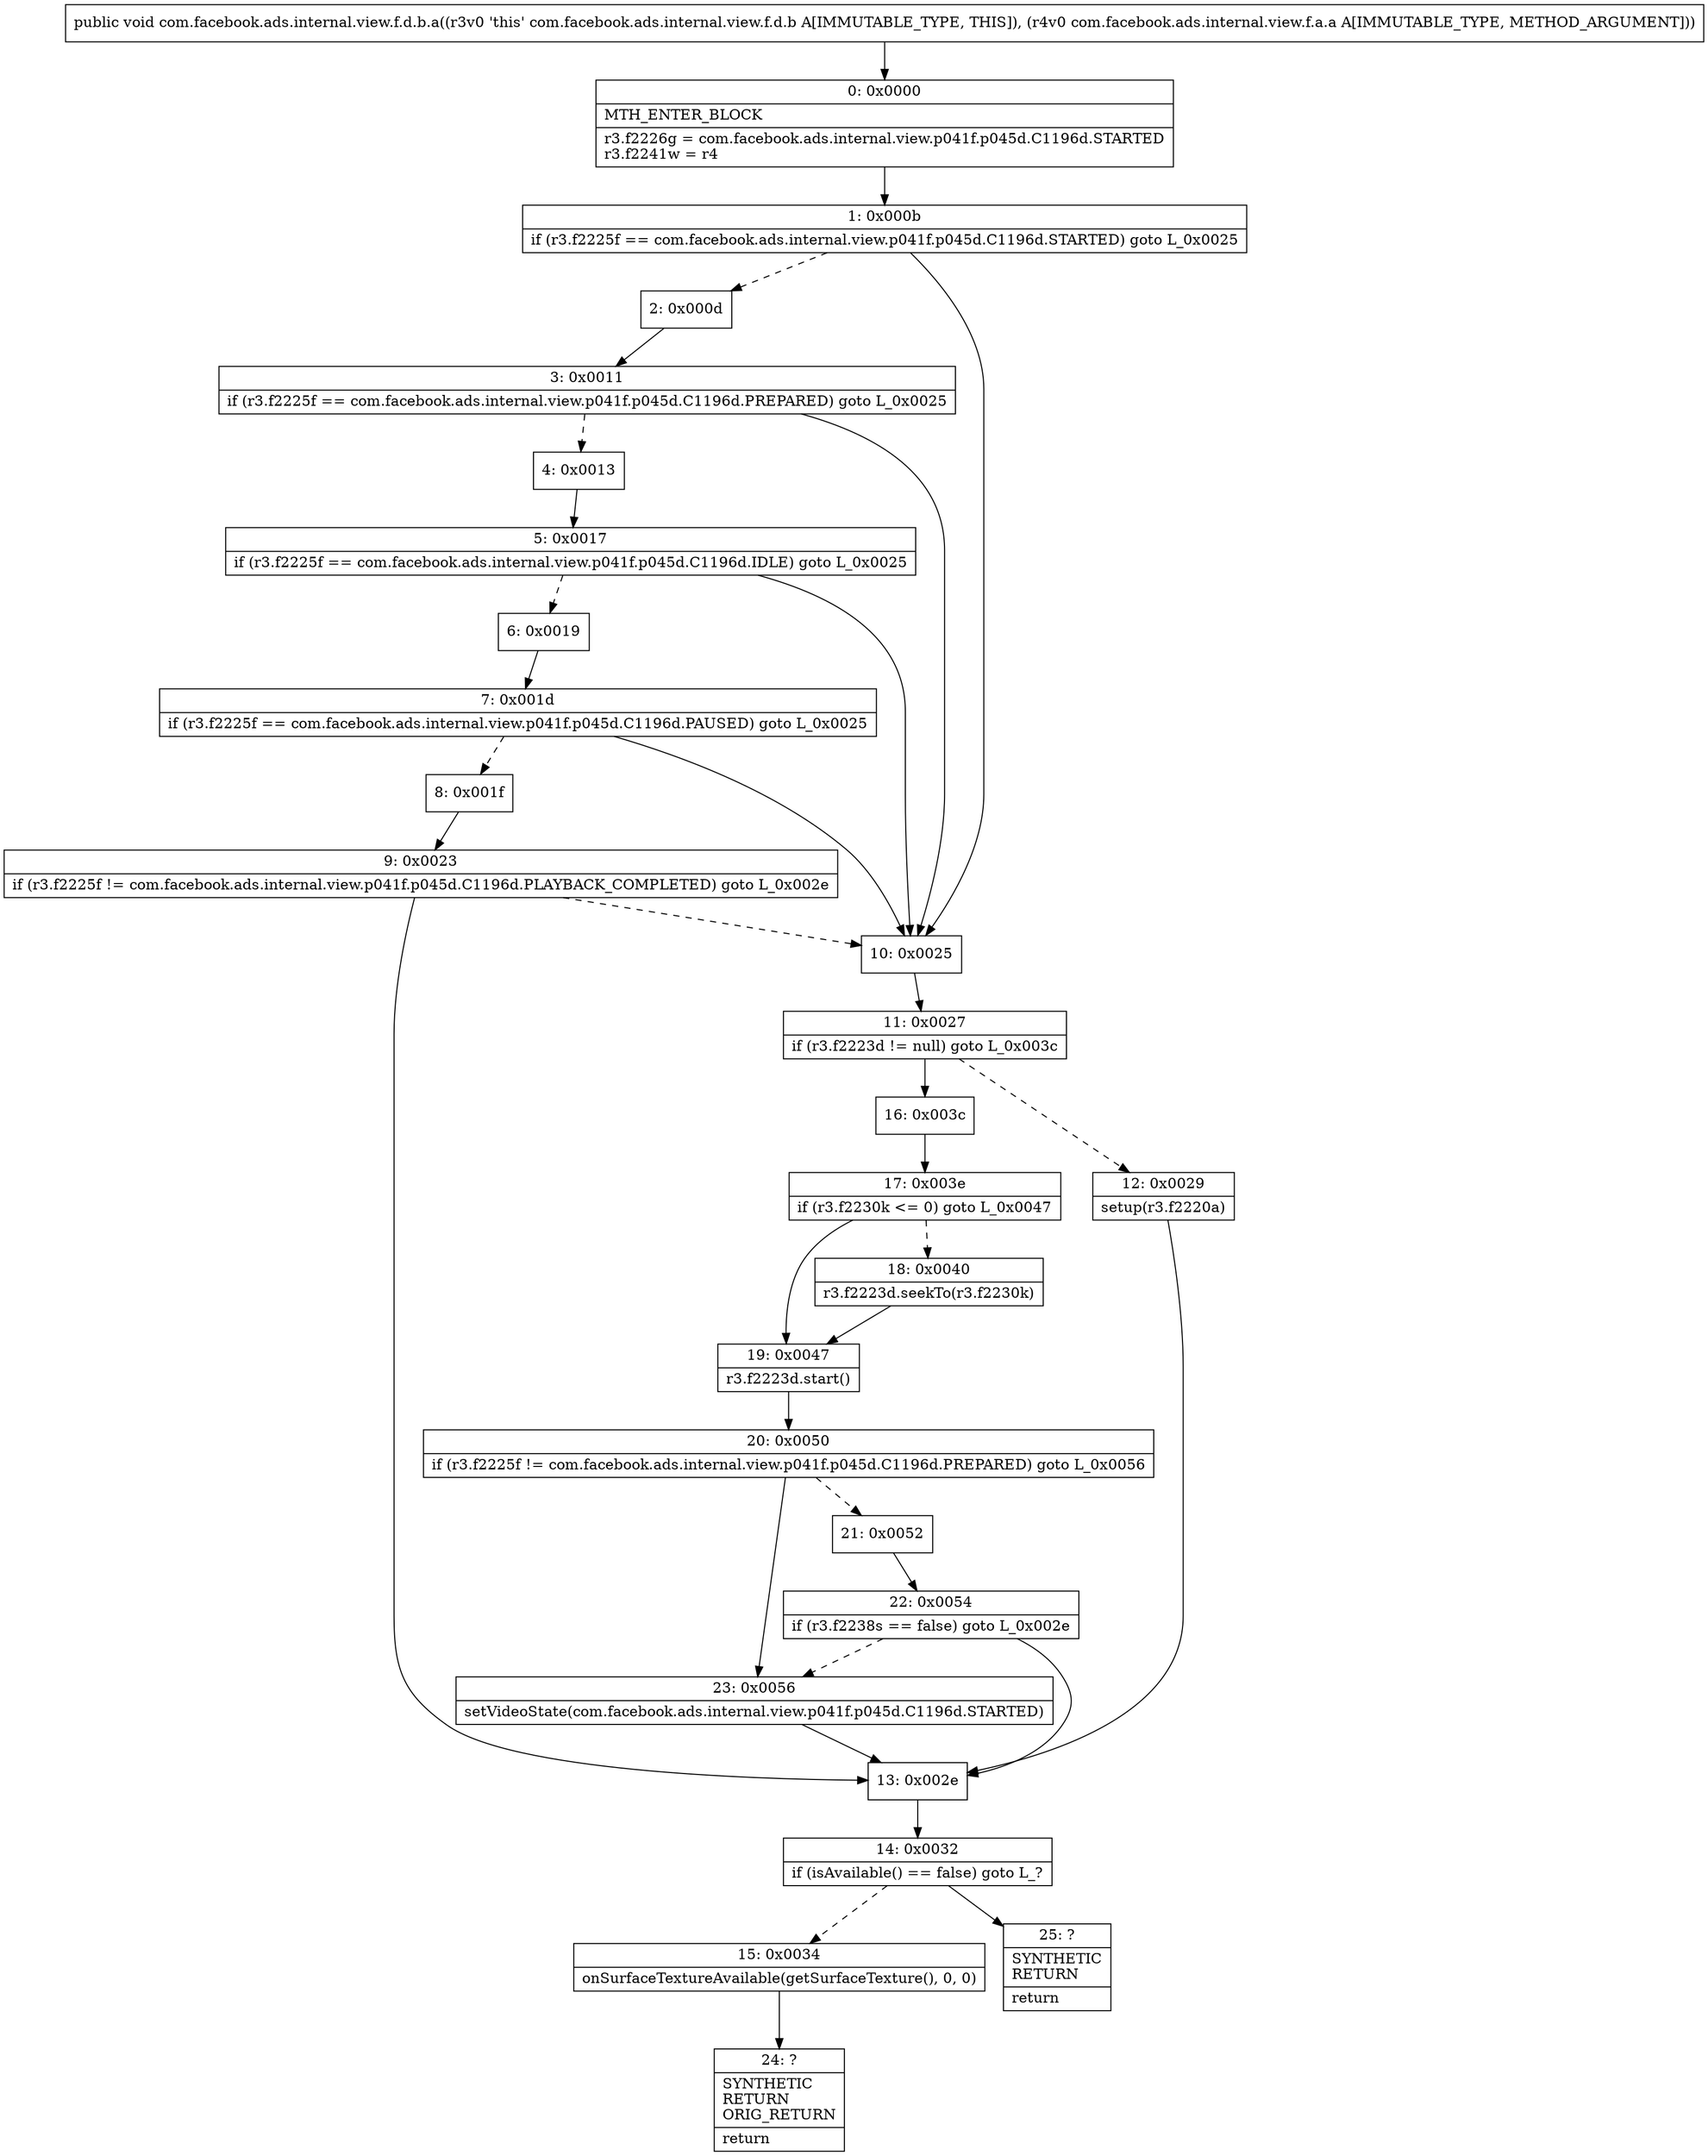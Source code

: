 digraph "CFG forcom.facebook.ads.internal.view.f.d.b.a(Lcom\/facebook\/ads\/internal\/view\/f\/a\/a;)V" {
Node_0 [shape=record,label="{0\:\ 0x0000|MTH_ENTER_BLOCK\l|r3.f2226g = com.facebook.ads.internal.view.p041f.p045d.C1196d.STARTED\lr3.f2241w = r4\l}"];
Node_1 [shape=record,label="{1\:\ 0x000b|if (r3.f2225f == com.facebook.ads.internal.view.p041f.p045d.C1196d.STARTED) goto L_0x0025\l}"];
Node_2 [shape=record,label="{2\:\ 0x000d}"];
Node_3 [shape=record,label="{3\:\ 0x0011|if (r3.f2225f == com.facebook.ads.internal.view.p041f.p045d.C1196d.PREPARED) goto L_0x0025\l}"];
Node_4 [shape=record,label="{4\:\ 0x0013}"];
Node_5 [shape=record,label="{5\:\ 0x0017|if (r3.f2225f == com.facebook.ads.internal.view.p041f.p045d.C1196d.IDLE) goto L_0x0025\l}"];
Node_6 [shape=record,label="{6\:\ 0x0019}"];
Node_7 [shape=record,label="{7\:\ 0x001d|if (r3.f2225f == com.facebook.ads.internal.view.p041f.p045d.C1196d.PAUSED) goto L_0x0025\l}"];
Node_8 [shape=record,label="{8\:\ 0x001f}"];
Node_9 [shape=record,label="{9\:\ 0x0023|if (r3.f2225f != com.facebook.ads.internal.view.p041f.p045d.C1196d.PLAYBACK_COMPLETED) goto L_0x002e\l}"];
Node_10 [shape=record,label="{10\:\ 0x0025}"];
Node_11 [shape=record,label="{11\:\ 0x0027|if (r3.f2223d != null) goto L_0x003c\l}"];
Node_12 [shape=record,label="{12\:\ 0x0029|setup(r3.f2220a)\l}"];
Node_13 [shape=record,label="{13\:\ 0x002e}"];
Node_14 [shape=record,label="{14\:\ 0x0032|if (isAvailable() == false) goto L_?\l}"];
Node_15 [shape=record,label="{15\:\ 0x0034|onSurfaceTextureAvailable(getSurfaceTexture(), 0, 0)\l}"];
Node_16 [shape=record,label="{16\:\ 0x003c}"];
Node_17 [shape=record,label="{17\:\ 0x003e|if (r3.f2230k \<= 0) goto L_0x0047\l}"];
Node_18 [shape=record,label="{18\:\ 0x0040|r3.f2223d.seekTo(r3.f2230k)\l}"];
Node_19 [shape=record,label="{19\:\ 0x0047|r3.f2223d.start()\l}"];
Node_20 [shape=record,label="{20\:\ 0x0050|if (r3.f2225f != com.facebook.ads.internal.view.p041f.p045d.C1196d.PREPARED) goto L_0x0056\l}"];
Node_21 [shape=record,label="{21\:\ 0x0052}"];
Node_22 [shape=record,label="{22\:\ 0x0054|if (r3.f2238s == false) goto L_0x002e\l}"];
Node_23 [shape=record,label="{23\:\ 0x0056|setVideoState(com.facebook.ads.internal.view.p041f.p045d.C1196d.STARTED)\l}"];
Node_24 [shape=record,label="{24\:\ ?|SYNTHETIC\lRETURN\lORIG_RETURN\l|return\l}"];
Node_25 [shape=record,label="{25\:\ ?|SYNTHETIC\lRETURN\l|return\l}"];
MethodNode[shape=record,label="{public void com.facebook.ads.internal.view.f.d.b.a((r3v0 'this' com.facebook.ads.internal.view.f.d.b A[IMMUTABLE_TYPE, THIS]), (r4v0 com.facebook.ads.internal.view.f.a.a A[IMMUTABLE_TYPE, METHOD_ARGUMENT])) }"];
MethodNode -> Node_0;
Node_0 -> Node_1;
Node_1 -> Node_2[style=dashed];
Node_1 -> Node_10;
Node_2 -> Node_3;
Node_3 -> Node_4[style=dashed];
Node_3 -> Node_10;
Node_4 -> Node_5;
Node_5 -> Node_6[style=dashed];
Node_5 -> Node_10;
Node_6 -> Node_7;
Node_7 -> Node_8[style=dashed];
Node_7 -> Node_10;
Node_8 -> Node_9;
Node_9 -> Node_10[style=dashed];
Node_9 -> Node_13;
Node_10 -> Node_11;
Node_11 -> Node_12[style=dashed];
Node_11 -> Node_16;
Node_12 -> Node_13;
Node_13 -> Node_14;
Node_14 -> Node_15[style=dashed];
Node_14 -> Node_25;
Node_15 -> Node_24;
Node_16 -> Node_17;
Node_17 -> Node_18[style=dashed];
Node_17 -> Node_19;
Node_18 -> Node_19;
Node_19 -> Node_20;
Node_20 -> Node_21[style=dashed];
Node_20 -> Node_23;
Node_21 -> Node_22;
Node_22 -> Node_13;
Node_22 -> Node_23[style=dashed];
Node_23 -> Node_13;
}

